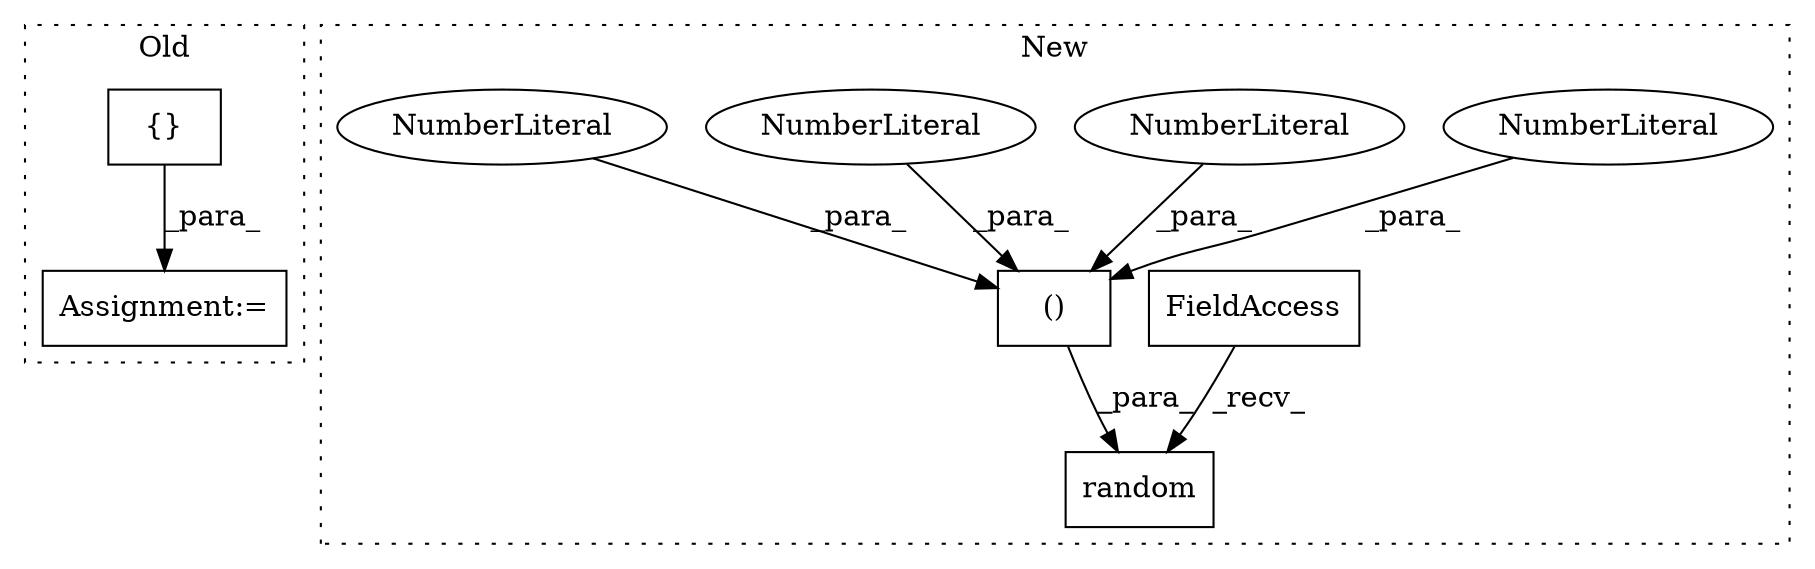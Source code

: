 digraph G {
subgraph cluster0 {
1 [label="{}" a="4" s="7545,7711" l="6,2" shape="box"];
3 [label="Assignment:=" a="7" s="7719,7816" l="53,2" shape="box"];
label = "Old";
style="dotted";
}
subgraph cluster1 {
2 [label="random" a="32" s="7760,7818" l="12,2" shape="box"];
4 [label="FieldAccess" a="22" s="7750" l="9" shape="box"];
5 [label="()" a="106" s="7772" l="46" shape="box"];
6 [label="NumberLiteral" a="34" s="7787" l="1" shape="ellipse"];
7 [label="NumberLiteral" a="34" s="7816" l="2" shape="ellipse"];
8 [label="NumberLiteral" a="34" s="7801" l="2" shape="ellipse"];
9 [label="NumberLiteral" a="34" s="7772" l="2" shape="ellipse"];
label = "New";
style="dotted";
}
1 -> 3 [label="_para_"];
4 -> 2 [label="_recv_"];
5 -> 2 [label="_para_"];
6 -> 5 [label="_para_"];
7 -> 5 [label="_para_"];
8 -> 5 [label="_para_"];
9 -> 5 [label="_para_"];
}